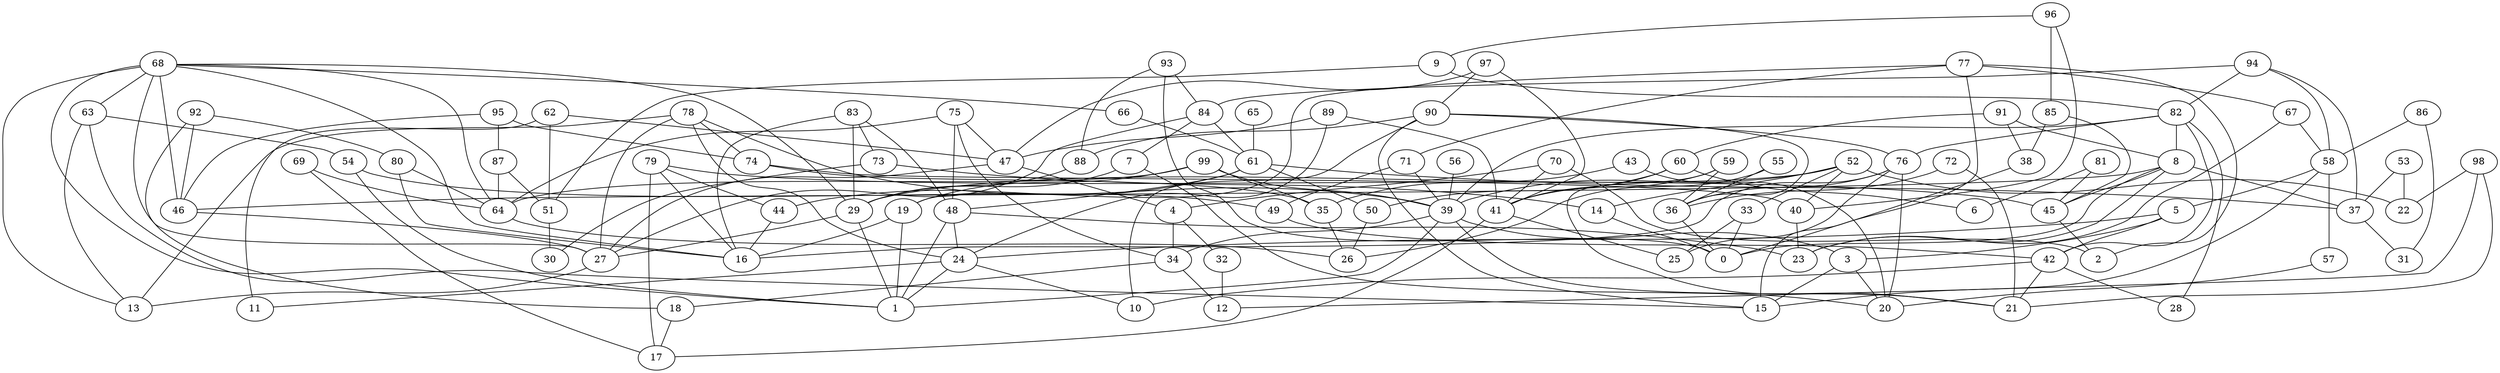 digraph GG_graph {

subgraph G_graph {
edge [color = black]
"79" -> "44" [dir = none]
"56" -> "39" [dir = none]
"92" -> "46" [dir = none]
"24" -> "10" [dir = none]
"98" -> "21" [dir = none]
"74" -> "40" [dir = none]
"53" -> "22" [dir = none]
"77" -> "71" [dir = none]
"77" -> "67" [dir = none]
"77" -> "19" [dir = none]
"49" -> "42" [dir = none]
"91" -> "8" [dir = none]
"78" -> "27" [dir = none]
"89" -> "41" [dir = none]
"5" -> "42" [dir = none]
"41" -> "17" [dir = none]
"39" -> "34" [dir = none]
"39" -> "3" [dir = none]
"83" -> "29" [dir = none]
"87" -> "64" [dir = none]
"52" -> "22" [dir = none]
"52" -> "29" [dir = none]
"97" -> "41" [dir = none]
"97" -> "90" [dir = none]
"45" -> "2" [dir = none]
"62" -> "11" [dir = none]
"62" -> "51" [dir = none]
"55" -> "36" [dir = none]
"51" -> "30" [dir = none]
"90" -> "88" [dir = none]
"90" -> "15" [dir = none]
"90" -> "76" [dir = none]
"76" -> "25" [dir = none]
"76" -> "20" [dir = none]
"76" -> "36" [dir = none]
"76" -> "16" [dir = none]
"68" -> "13" [dir = none]
"68" -> "63" [dir = none]
"68" -> "29" [dir = none]
"68" -> "64" [dir = none]
"68" -> "27" [dir = none]
"68" -> "16" [dir = none]
"42" -> "10" [dir = none]
"42" -> "21" [dir = none]
"42" -> "28" [dir = none]
"80" -> "64" [dir = none]
"8" -> "23" [dir = none]
"8" -> "37" [dir = none]
"8" -> "45" [dir = none]
"8" -> "0" [dir = none]
"35" -> "26" [dir = none]
"75" -> "48" [dir = none]
"75" -> "47" [dir = none]
"75" -> "64" [dir = none]
"64" -> "26" [dir = none]
"82" -> "42" [dir = none]
"82" -> "76" [dir = none]
"36" -> "0" [dir = none]
"99" -> "19" [dir = none]
"99" -> "39" [dir = none]
"99" -> "64" [dir = none]
"43" -> "20" [dir = none]
"96" -> "40" [dir = none]
"96" -> "9" [dir = none]
"94" -> "37" [dir = none]
"9" -> "51" [dir = none]
"9" -> "82" [dir = none]
"93" -> "0" [dir = none]
"86" -> "31" [dir = none]
"38" -> "0" [dir = none]
"61" -> "44" [dir = none]
"61" -> "50" [dir = none]
"59" -> "36" [dir = none]
"14" -> "0" [dir = none]
"34" -> "12" [dir = none]
"34" -> "18" [dir = none]
"46" -> "27" [dir = none]
"37" -> "31" [dir = none]
"70" -> "41" [dir = none]
"66" -> "61" [dir = none]
"95" -> "87" [dir = none]
"69" -> "17" [dir = none]
"81" -> "45" [dir = none]
"19" -> "1" [dir = none]
"73" -> "14" [dir = none]
"65" -> "61" [dir = none]
"84" -> "7" [dir = none]
"84" -> "61" [dir = none]
"84" -> "27" [dir = none]
"58" -> "57" [dir = none]
"58" -> "5" [dir = none]
"60" -> "6" [dir = none]
"60" -> "41" [dir = none]
"4" -> "32" [dir = none]
"4" -> "34" [dir = none]
"33" -> "25" [dir = none]
"63" -> "54" [dir = none]
"72" -> "36" [dir = none]
"85" -> "45" [dir = none]
"29" -> "1" [dir = none]
"81" -> "6" [dir = none]
"75" -> "34" [dir = none]
"63" -> "13" [dir = none]
"27" -> "13" [dir = none]
"71" -> "49" [dir = none]
"86" -> "58" [dir = none]
"48" -> "23" [dir = none]
"87" -> "51" [dir = none]
"32" -> "12" [dir = none]
"80" -> "16" [dir = none]
"18" -> "17" [dir = none]
"8" -> "46" [dir = none]
"7" -> "29" [dir = none]
"94" -> "82" [dir = none]
"29" -> "27" [dir = none]
"3" -> "20" [dir = none]
"82" -> "28" [dir = none]
"92" -> "80" [dir = none]
"43" -> "35" [dir = none]
"72" -> "21" [dir = none]
"63" -> "15" [dir = none]
"82" -> "8" [dir = none]
"91" -> "38" [dir = none]
"62" -> "47" [dir = none]
"83" -> "73" [dir = none]
"88" -> "29" [dir = none]
"85" -> "38" [dir = none]
"61" -> "37" [dir = none]
"59" -> "41" [dir = none]
"47" -> "4" [dir = none]
"48" -> "1" [dir = none]
"55" -> "26" [dir = none]
"5" -> "3" [dir = none]
"33" -> "0" [dir = none]
"40" -> "23" [dir = none]
"54" -> "1" [dir = none]
"44" -> "16" [dir = none]
"24" -> "1" [dir = none]
"95" -> "74" [dir = none]
"48" -> "24" [dir = none]
"96" -> "85" [dir = none]
"7" -> "20" [dir = none]
"83" -> "16" [dir = none]
"99" -> "35" [dir = none]
"52" -> "14" [dir = none]
"57" -> "20" [dir = none]
"70" -> "4" [dir = none]
"78" -> "13" [dir = none]
"77" -> "2" [dir = none]
"97" -> "47" [dir = none]
"78" -> "74" [dir = none]
"93" -> "84" [dir = none]
"47" -> "27" [dir = none]
"90" -> "10" [dir = none]
"41" -> "25" [dir = none]
"70" -> "2" [dir = none]
"79" -> "17" [dir = none]
"61" -> "48" [dir = none]
"98" -> "12" [dir = none]
"89" -> "47" [dir = none]
"95" -> "46" [dir = none]
"89" -> "24" [dir = none]
"92" -> "18" [dir = none]
"50" -> "26" [dir = none]
"24" -> "11" [dir = none]
"91" -> "60" [dir = none]
"83" -> "48" [dir = none]
"19" -> "16" [dir = none]
"39" -> "1" [dir = none]
"58" -> "15" [dir = none]
"52" -> "33" [dir = none]
"98" -> "22" [dir = none]
"3" -> "15" [dir = none]
"60" -> "50" [dir = none]
"5" -> "24" [dir = none]
"67" -> "58" [dir = none]
"73" -> "30" [dir = none]
"79" -> "16" [dir = none]
"39" -> "21" [dir = none]
"68" -> "66" [dir = none]
"52" -> "39" [dir = none]
"94" -> "84" [dir = none]
"68" -> "1" [dir = none]
"90" -> "36" [dir = none]
"82" -> "39" [dir = none]
"77" -> "15" [dir = none]
"93" -> "88" [dir = none]
"69" -> "64" [dir = none]
"53" -> "37" [dir = none]
"54" -> "49" [dir = none]
"74" -> "35" [dir = none]
"59" -> "21" [dir = none]
"78" -> "24" [dir = none]
"71" -> "39" [dir = none]
"94" -> "58" [dir = none]
"78" -> "39" [dir = none]
"52" -> "40" [dir = none]
"67" -> "23" [dir = none]
"79" -> "45" [dir = none]
"68" -> "46" [dir = none]
}

}

